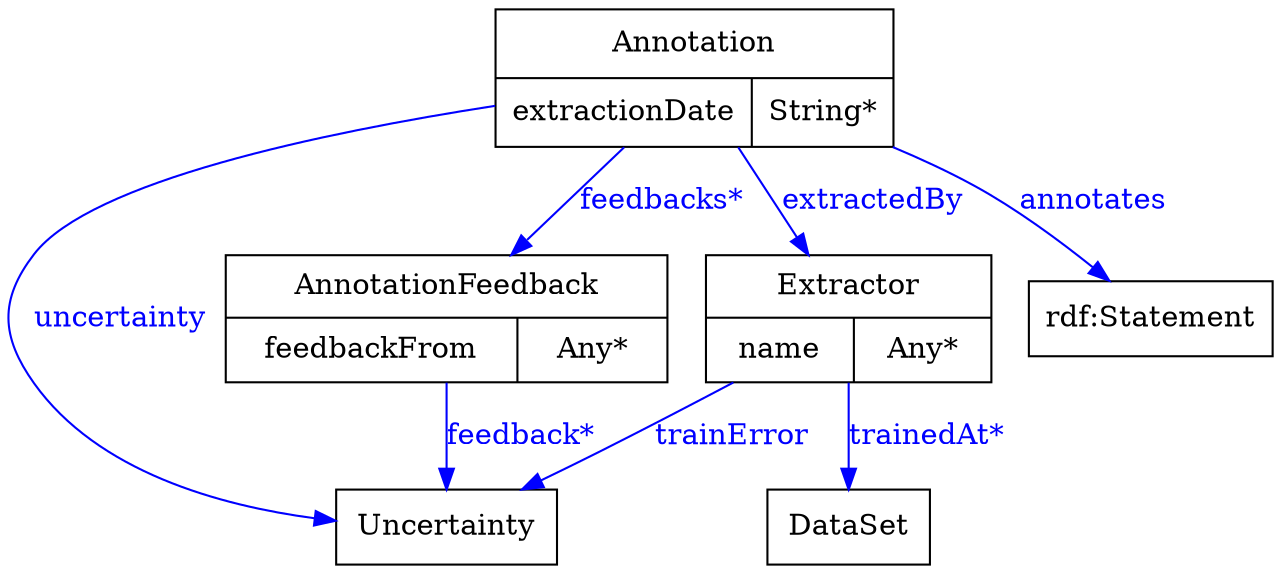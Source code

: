 digraph ontology {
	node [label="\N"];
	graph [bb="0,0,954,482"];
	Annotation [label="{Annotation|{extractionDate|String*}}", shape=record, color="0.0,0.0,0.0", fontcolor="0.0,0.0,0.0", pos="420,377", rects="238,452,602,482 238,422,450,452 450,422,602,452 238,392,333,422 333,392,424,422 424,392,602,422 238,362,376,392 376,362,484,392 \
484,362,602,392 238,332,352,362 352,332,457,362 457,332,602,362 238,302,366,332 366,302,471,332 471,302,602,332 238,272,602,302", width="2.06", height="0.92"];
	AnnotationFeedback [label="{AnnotationFeedback|{feedbackFrom|Any*}}", shape=record, color="0.0,0.0,0.0", fontcolor="0.0,0.0,0.0", pos="270,154", rects="128,169,413,199 128,139,305,169 305,139,413,169 128,109,215,139 215,109,306,139 306,109,413,139", width="2.94", height="0.85"];
	Extractor [label="{Extractor|{name|Any*}}", shape=record, color="0.0,0.0,0.0", fontcolor="0.0,0.0,0.0", pos="570,154", rects="430,184,711,214 430,154,570,184 570,154,711,184 430,124,526,154 526,124,625,154 625,124,711,154 430,94,523,124 523,94,604,124 60\
4,94,711,124", width="1.90", height="0.85"];
	"rdf:Statement" [label="rdf:Statement", shape=record, color="0.0,0.0,0.0", fontcolor="0.0,0.0,0.0", pos="841,154", rects="728,184,955,214 728,154,826,184 826,154,925,184 925,154,955,184 728,124,843,154 843,124,934,154 934,124,955,154 728,94,831,124 8\
31,94,928,124 928,94,955,124", width="1.50", height="0.50"];
	Uncertainty [label=Uncertainty, shape=box, color="0.0,0.0,0.0", fontcolor="0.0,0.0,0.0", pos="270,18", width="1.47", height="0.50"];
	DataSet [label=DataSet, shape=box, color="0.0,0.0,0.0", fontcolor="0.0,0.0,0.0", pos="570,18", width="1.08", height="0.50"];
	Annotation -> AnnotationFeedback [style=filled, label="feedbacks*", color="0.6666667,1.0,1.0", fontcolor="0.6666667,1.0,1.0", pos="e,300,199 349,272 334,249 319,227 306,207", lp="382,243"];
	Annotation -> Extractor [style=filled, label=extractedBy, color="0.6666667,1.0,1.0", fontcolor="0.6666667,1.0,1.0", pos="e,530,214 491,272 502,255 514,238 524,223", lp="562,243"];
	Annotation -> "rdf:Statement" [style=filled, label=annotates, color="0.6666667,1.0,1.0", fontcolor="0.6666667,1.0,1.0", pos="e,728,214 602,280 642,260 682,238 719,219", lp="717,243"];
	Annotation -> Uncertainty [style=filled, label=uncertainty, color="0.6666667,1.0,1.0", fontcolor="0.6666667,1.0,1.0", pos="e,217,27 238,347 161,324 78,284 31,214 2,169 0,137 31,94 52,66 143,42 207,29", lp="75,154"];
	AnnotationFeedback -> Uncertainty [style=filled, label="feedback*", color="0.6666667,1.0,1.0", fontcolor="0.6666667,1.0,1.0", pos="e,270,36 270,109 270,88 270,64 270,46", lp="311,65"];
	Extractor -> DataSet [style=filled, label="trainedAt*", color="0.6666667,1.0,1.0", fontcolor="0.6666667,1.0,1.0", pos="e,570,36 570,94 570,77 570,60 570,46", lp="611,65"];
	Extractor -> Uncertainty [style=filled, label=trainError, color="0.6666667,1.0,1.0", fontcolor="0.6666667,1.0,1.0", pos="e,314,36 444,94 415,81 384,67 355,54 345,49 334,45 323,40", lp="442,65"];
}

